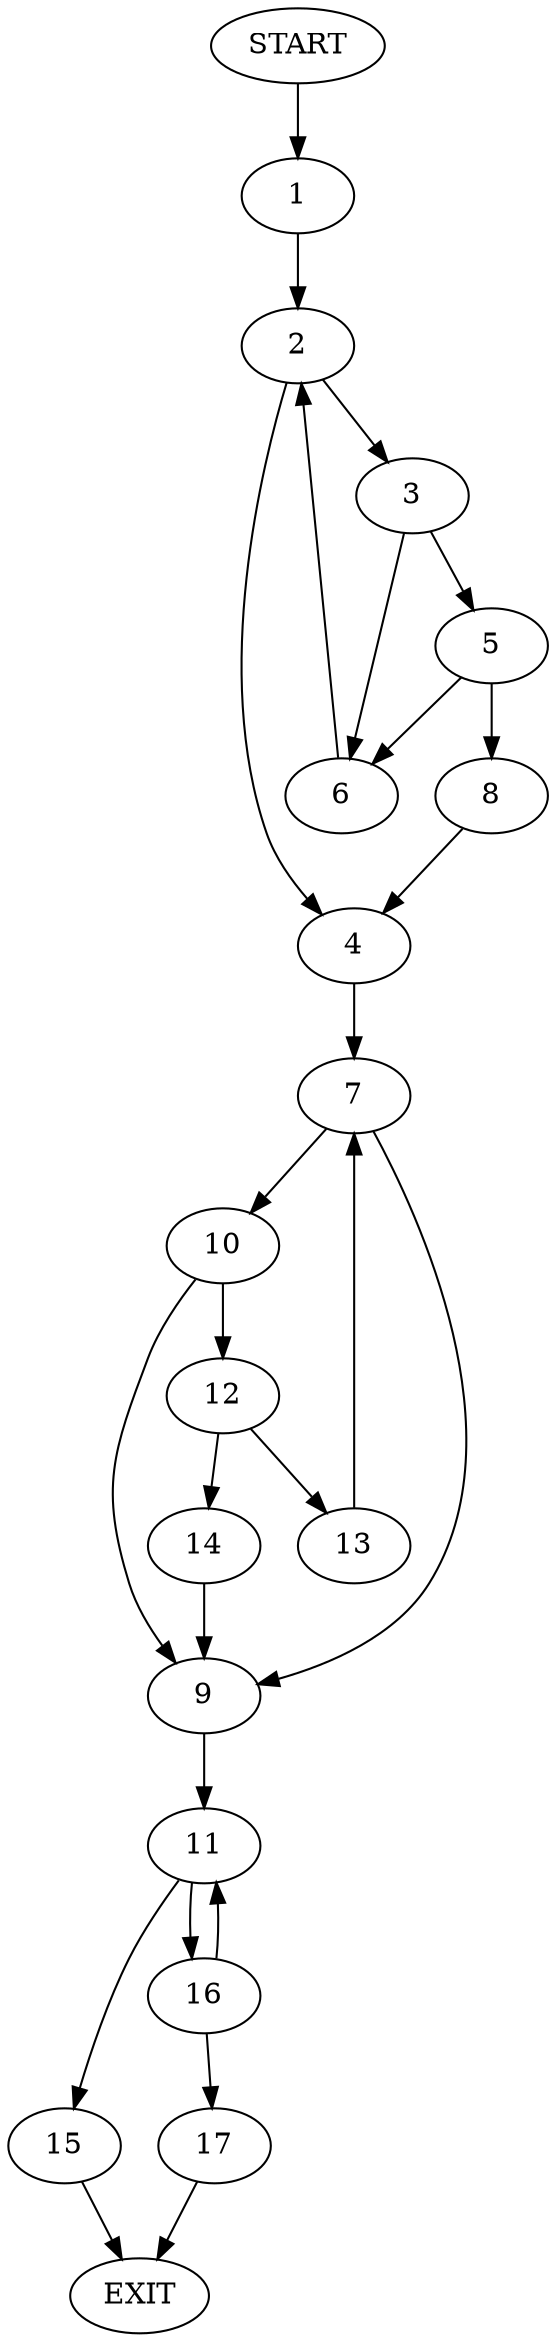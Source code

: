 digraph {
0 [label="START"]
18 [label="EXIT"]
0 -> 1
1 -> 2
2 -> 3
2 -> 4
3 -> 5
3 -> 6
4 -> 7
6 -> 2
5 -> 6
5 -> 8
8 -> 4
7 -> 9
7 -> 10
9 -> 11
10 -> 9
10 -> 12
12 -> 13
12 -> 14
13 -> 7
14 -> 9
11 -> 15
11 -> 16
16 -> 11
16 -> 17
15 -> 18
17 -> 18
}

